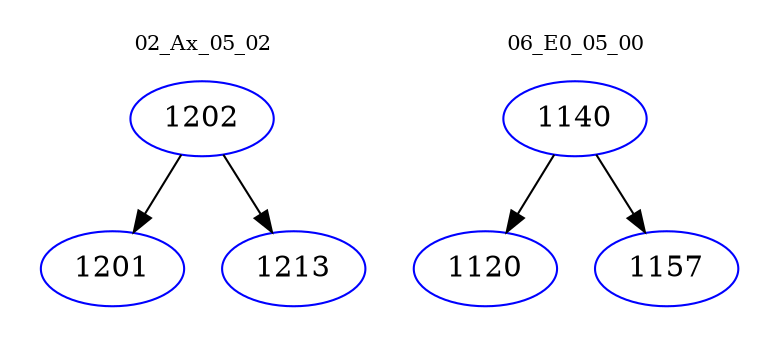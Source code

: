 digraph{
subgraph cluster_0 {
color = white
label = "02_Ax_05_02";
fontsize=10;
T0_1202 [label="1202", color="blue"]
T0_1202 -> T0_1201 [color="black"]
T0_1201 [label="1201", color="blue"]
T0_1202 -> T0_1213 [color="black"]
T0_1213 [label="1213", color="blue"]
}
subgraph cluster_1 {
color = white
label = "06_E0_05_00";
fontsize=10;
T1_1140 [label="1140", color="blue"]
T1_1140 -> T1_1120 [color="black"]
T1_1120 [label="1120", color="blue"]
T1_1140 -> T1_1157 [color="black"]
T1_1157 [label="1157", color="blue"]
}
}
